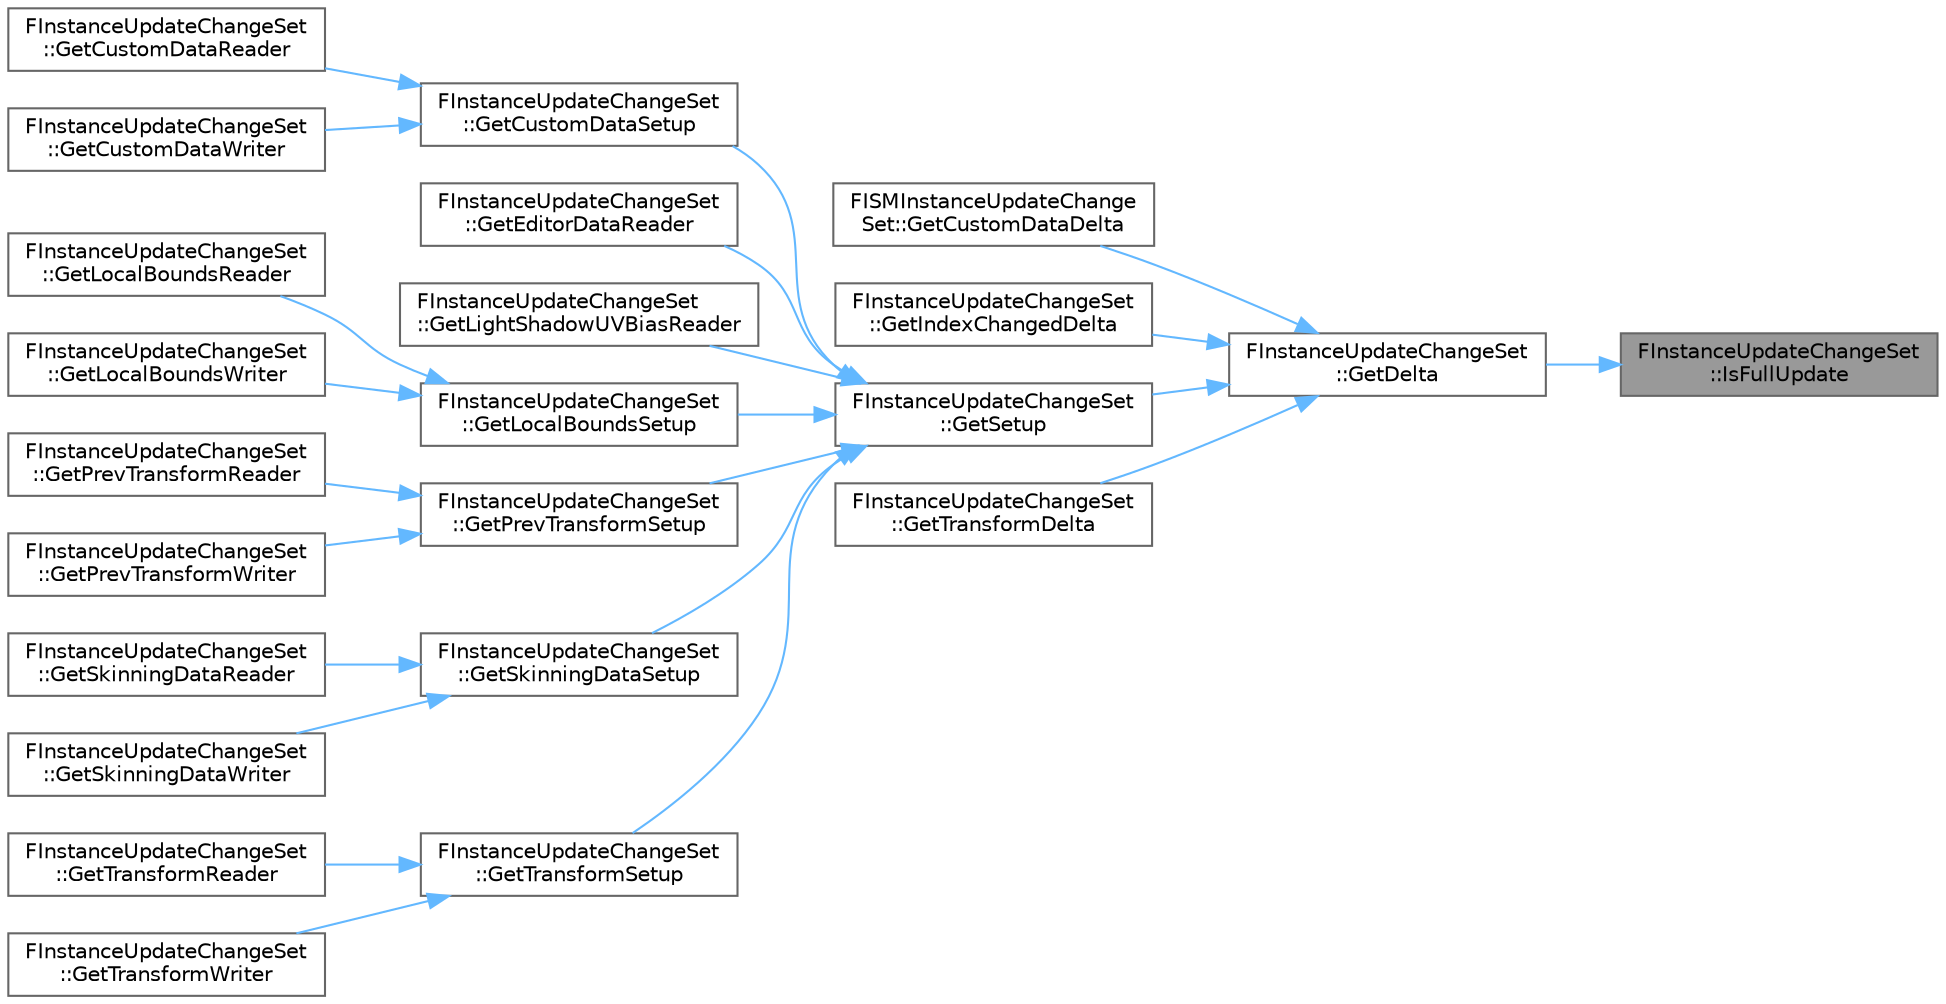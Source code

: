 digraph "FInstanceUpdateChangeSet::IsFullUpdate"
{
 // INTERACTIVE_SVG=YES
 // LATEX_PDF_SIZE
  bgcolor="transparent";
  edge [fontname=Helvetica,fontsize=10,labelfontname=Helvetica,labelfontsize=10];
  node [fontname=Helvetica,fontsize=10,shape=box,height=0.2,width=0.4];
  rankdir="RL";
  Node1 [id="Node000001",label="FInstanceUpdateChangeSet\l::IsFullUpdate",height=0.2,width=0.4,color="gray40", fillcolor="grey60", style="filled", fontcolor="black",tooltip=" "];
  Node1 -> Node2 [id="edge1_Node000001_Node000002",dir="back",color="steelblue1",style="solid",tooltip=" "];
  Node2 [id="Node000002",label="FInstanceUpdateChangeSet\l::GetDelta",height=0.2,width=0.4,color="grey40", fillcolor="white", style="filled",URL="$d3/d96/classFInstanceUpdateChangeSet.html#a443b13f4dfcd9d03b97c2f0228c5ad8c",tooltip=" "];
  Node2 -> Node3 [id="edge2_Node000002_Node000003",dir="back",color="steelblue1",style="solid",tooltip=" "];
  Node3 [id="Node000003",label="FISMInstanceUpdateChange\lSet::GetCustomDataDelta",height=0.2,width=0.4,color="grey40", fillcolor="white", style="filled",URL="$d1/df9/classFISMInstanceUpdateChangeSet.html#a5864c42958e37b260b3b75e58b247dcf",tooltip=" "];
  Node2 -> Node4 [id="edge3_Node000002_Node000004",dir="back",color="steelblue1",style="solid",tooltip=" "];
  Node4 [id="Node000004",label="FInstanceUpdateChangeSet\l::GetIndexChangedDelta",height=0.2,width=0.4,color="grey40", fillcolor="white", style="filled",URL="$d3/d96/classFInstanceUpdateChangeSet.html#ad6278eb52aa3fdb9ce91d5ae9aa1b338",tooltip=" "];
  Node2 -> Node5 [id="edge4_Node000002_Node000005",dir="back",color="steelblue1",style="solid",tooltip=" "];
  Node5 [id="Node000005",label="FInstanceUpdateChangeSet\l::GetSetup",height=0.2,width=0.4,color="grey40", fillcolor="white", style="filled",URL="$d3/d96/classFInstanceUpdateChangeSet.html#ab4c74e1fbd602800333ea45ac4bd6da5",tooltip=" "];
  Node5 -> Node6 [id="edge5_Node000005_Node000006",dir="back",color="steelblue1",style="solid",tooltip=" "];
  Node6 [id="Node000006",label="FInstanceUpdateChangeSet\l::GetCustomDataSetup",height=0.2,width=0.4,color="grey40", fillcolor="white", style="filled",URL="$d3/d96/classFInstanceUpdateChangeSet.html#a9b85f16274aa5616c03762b737ec71c0",tooltip=" "];
  Node6 -> Node7 [id="edge6_Node000006_Node000007",dir="back",color="steelblue1",style="solid",tooltip=" "];
  Node7 [id="Node000007",label="FInstanceUpdateChangeSet\l::GetCustomDataReader",height=0.2,width=0.4,color="grey40", fillcolor="white", style="filled",URL="$d3/d96/classFInstanceUpdateChangeSet.html#a28c9f9fd03f77a4cf1715075bc773fc2",tooltip=" "];
  Node6 -> Node8 [id="edge7_Node000006_Node000008",dir="back",color="steelblue1",style="solid",tooltip=" "];
  Node8 [id="Node000008",label="FInstanceUpdateChangeSet\l::GetCustomDataWriter",height=0.2,width=0.4,color="grey40", fillcolor="white", style="filled",URL="$d3/d96/classFInstanceUpdateChangeSet.html#a3df2ee5b648504e81ba60301345bf9b0",tooltip=" "];
  Node5 -> Node9 [id="edge8_Node000005_Node000009",dir="back",color="steelblue1",style="solid",tooltip=" "];
  Node9 [id="Node000009",label="FInstanceUpdateChangeSet\l::GetEditorDataReader",height=0.2,width=0.4,color="grey40", fillcolor="white", style="filled",URL="$d3/d96/classFInstanceUpdateChangeSet.html#a6d659fb69ab573a656d46b308dcca4ef",tooltip=" "];
  Node5 -> Node10 [id="edge9_Node000005_Node000010",dir="back",color="steelblue1",style="solid",tooltip=" "];
  Node10 [id="Node000010",label="FInstanceUpdateChangeSet\l::GetLightShadowUVBiasReader",height=0.2,width=0.4,color="grey40", fillcolor="white", style="filled",URL="$d3/d96/classFInstanceUpdateChangeSet.html#acf0134ad657c045d5199fc17eab10128",tooltip=" "];
  Node5 -> Node11 [id="edge10_Node000005_Node000011",dir="back",color="steelblue1",style="solid",tooltip=" "];
  Node11 [id="Node000011",label="FInstanceUpdateChangeSet\l::GetLocalBoundsSetup",height=0.2,width=0.4,color="grey40", fillcolor="white", style="filled",URL="$d3/d96/classFInstanceUpdateChangeSet.html#a2d8219b3086abad4c6209a829f0441e7",tooltip=" "];
  Node11 -> Node12 [id="edge11_Node000011_Node000012",dir="back",color="steelblue1",style="solid",tooltip=" "];
  Node12 [id="Node000012",label="FInstanceUpdateChangeSet\l::GetLocalBoundsReader",height=0.2,width=0.4,color="grey40", fillcolor="white", style="filled",URL="$d3/d96/classFInstanceUpdateChangeSet.html#a5249994db85f3a33809a80c02e2f6a38",tooltip=" "];
  Node11 -> Node13 [id="edge12_Node000011_Node000013",dir="back",color="steelblue1",style="solid",tooltip=" "];
  Node13 [id="Node000013",label="FInstanceUpdateChangeSet\l::GetLocalBoundsWriter",height=0.2,width=0.4,color="grey40", fillcolor="white", style="filled",URL="$d3/d96/classFInstanceUpdateChangeSet.html#a4c91449d8e191a45f5698b06a208986d",tooltip=" "];
  Node5 -> Node14 [id="edge13_Node000005_Node000014",dir="back",color="steelblue1",style="solid",tooltip=" "];
  Node14 [id="Node000014",label="FInstanceUpdateChangeSet\l::GetPrevTransformSetup",height=0.2,width=0.4,color="grey40", fillcolor="white", style="filled",URL="$d3/d96/classFInstanceUpdateChangeSet.html#a93bb1ba6b8529b26d3a47cab86b64985",tooltip=" "];
  Node14 -> Node15 [id="edge14_Node000014_Node000015",dir="back",color="steelblue1",style="solid",tooltip=" "];
  Node15 [id="Node000015",label="FInstanceUpdateChangeSet\l::GetPrevTransformReader",height=0.2,width=0.4,color="grey40", fillcolor="white", style="filled",URL="$d3/d96/classFInstanceUpdateChangeSet.html#a9695208b2803be332abac963df89d559",tooltip=" "];
  Node14 -> Node16 [id="edge15_Node000014_Node000016",dir="back",color="steelblue1",style="solid",tooltip=" "];
  Node16 [id="Node000016",label="FInstanceUpdateChangeSet\l::GetPrevTransformWriter",height=0.2,width=0.4,color="grey40", fillcolor="white", style="filled",URL="$d3/d96/classFInstanceUpdateChangeSet.html#a8a3d207338caff6528316fa4bbbfcd9d",tooltip=" "];
  Node5 -> Node17 [id="edge16_Node000005_Node000017",dir="back",color="steelblue1",style="solid",tooltip=" "];
  Node17 [id="Node000017",label="FInstanceUpdateChangeSet\l::GetSkinningDataSetup",height=0.2,width=0.4,color="grey40", fillcolor="white", style="filled",URL="$d3/d96/classFInstanceUpdateChangeSet.html#a78555638f9a276905839f8d036916a4b",tooltip=" "];
  Node17 -> Node18 [id="edge17_Node000017_Node000018",dir="back",color="steelblue1",style="solid",tooltip=" "];
  Node18 [id="Node000018",label="FInstanceUpdateChangeSet\l::GetSkinningDataReader",height=0.2,width=0.4,color="grey40", fillcolor="white", style="filled",URL="$d3/d96/classFInstanceUpdateChangeSet.html#ae0dd96ebf07443584f93a34fa1142025",tooltip=" "];
  Node17 -> Node19 [id="edge18_Node000017_Node000019",dir="back",color="steelblue1",style="solid",tooltip=" "];
  Node19 [id="Node000019",label="FInstanceUpdateChangeSet\l::GetSkinningDataWriter",height=0.2,width=0.4,color="grey40", fillcolor="white", style="filled",URL="$d3/d96/classFInstanceUpdateChangeSet.html#a3bafb1991caade90da91008977a6e538",tooltip=" "];
  Node5 -> Node20 [id="edge19_Node000005_Node000020",dir="back",color="steelblue1",style="solid",tooltip=" "];
  Node20 [id="Node000020",label="FInstanceUpdateChangeSet\l::GetTransformSetup",height=0.2,width=0.4,color="grey40", fillcolor="white", style="filled",URL="$d3/d96/classFInstanceUpdateChangeSet.html#a474acefa73c79aac5b428b1b250f2db7",tooltip=" "];
  Node20 -> Node21 [id="edge20_Node000020_Node000021",dir="back",color="steelblue1",style="solid",tooltip=" "];
  Node21 [id="Node000021",label="FInstanceUpdateChangeSet\l::GetTransformReader",height=0.2,width=0.4,color="grey40", fillcolor="white", style="filled",URL="$d3/d96/classFInstanceUpdateChangeSet.html#a089d8cd59e2886b7dbdf57988ca2c8ec",tooltip=" "];
  Node20 -> Node22 [id="edge21_Node000020_Node000022",dir="back",color="steelblue1",style="solid",tooltip=" "];
  Node22 [id="Node000022",label="FInstanceUpdateChangeSet\l::GetTransformWriter",height=0.2,width=0.4,color="grey40", fillcolor="white", style="filled",URL="$d3/d96/classFInstanceUpdateChangeSet.html#a85f07ca1f8adbdcdd327ad93697b2c97",tooltip=" "];
  Node2 -> Node23 [id="edge22_Node000002_Node000023",dir="back",color="steelblue1",style="solid",tooltip=" "];
  Node23 [id="Node000023",label="FInstanceUpdateChangeSet\l::GetTransformDelta",height=0.2,width=0.4,color="grey40", fillcolor="white", style="filled",URL="$d3/d96/classFInstanceUpdateChangeSet.html#a70ecde13e395eb92a86ca891ff3ef05a",tooltip=" "];
}

